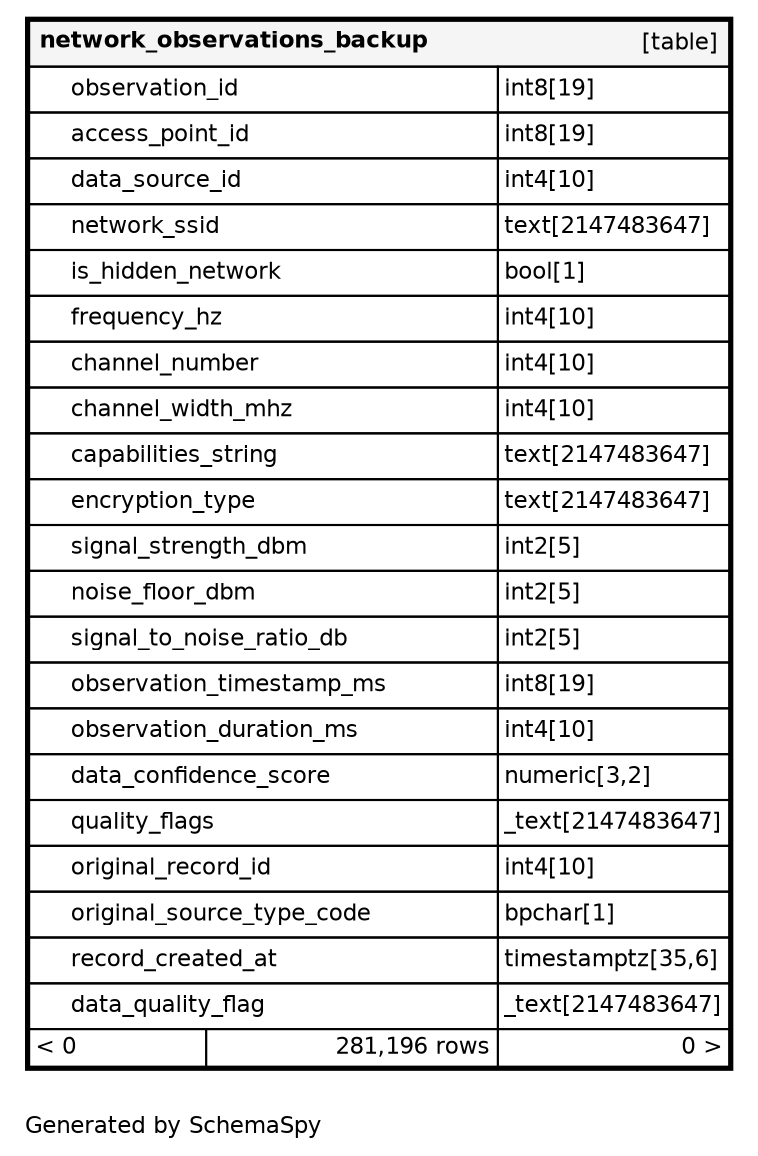 digraph "oneDegreeRelationshipsDiagram" {
  graph [    rankdir="RL"    bgcolor="#ffffff"    label="\nGenerated by SchemaSpy"    labeljust="l"    nodesep="0.18"    ranksep="0.46"    fontname="Helvetica"    fontsize="11"    ration="compress"  ];  node [    fontname="Helvetica"    fontsize="11"    shape="plaintext"  ];  edge [    arrowsize="0.8"  ];
  "network_observations_backup" [
   label=<
    <TABLE BORDER="2" CELLBORDER="1" CELLSPACING="0" BGCOLOR="#ffffff">
      <TR><TD COLSPAN="4"  BGCOLOR="#f5f5f5"><TABLE BORDER="0" CELLSPACING="0"><TR><TD ALIGN="LEFT" FIXEDSIZE="TRUE" WIDTH="204" HEIGHT="16"><B>network_observations_backup</B></TD><TD ALIGN="RIGHT">[table]</TD></TR></TABLE></TD></TR>
      <TR><TD PORT="observation_id" COLSPAN="2" ALIGN="LEFT"><TABLE BORDER="0" CELLSPACING="0" ALIGN="LEFT"><TR ALIGN="LEFT"><TD ALIGN="LEFT" FIXEDSIZE="TRUE" WIDTH="15" HEIGHT="16"></TD><TD ALIGN="LEFT" FIXEDSIZE="TRUE" WIDTH="204" HEIGHT="16">observation_id</TD></TR></TABLE></TD><TD PORT="observation_id.type" ALIGN="LEFT">int8[19]</TD></TR>
      <TR><TD PORT="access_point_id" COLSPAN="2" ALIGN="LEFT"><TABLE BORDER="0" CELLSPACING="0" ALIGN="LEFT"><TR ALIGN="LEFT"><TD ALIGN="LEFT" FIXEDSIZE="TRUE" WIDTH="15" HEIGHT="16"></TD><TD ALIGN="LEFT" FIXEDSIZE="TRUE" WIDTH="204" HEIGHT="16">access_point_id</TD></TR></TABLE></TD><TD PORT="access_point_id.type" ALIGN="LEFT">int8[19]</TD></TR>
      <TR><TD PORT="data_source_id" COLSPAN="2" ALIGN="LEFT"><TABLE BORDER="0" CELLSPACING="0" ALIGN="LEFT"><TR ALIGN="LEFT"><TD ALIGN="LEFT" FIXEDSIZE="TRUE" WIDTH="15" HEIGHT="16"></TD><TD ALIGN="LEFT" FIXEDSIZE="TRUE" WIDTH="204" HEIGHT="16">data_source_id</TD></TR></TABLE></TD><TD PORT="data_source_id.type" ALIGN="LEFT">int4[10]</TD></TR>
      <TR><TD PORT="network_ssid" COLSPAN="2" ALIGN="LEFT"><TABLE BORDER="0" CELLSPACING="0" ALIGN="LEFT"><TR ALIGN="LEFT"><TD ALIGN="LEFT" FIXEDSIZE="TRUE" WIDTH="15" HEIGHT="16"></TD><TD ALIGN="LEFT" FIXEDSIZE="TRUE" WIDTH="204" HEIGHT="16">network_ssid</TD></TR></TABLE></TD><TD PORT="network_ssid.type" ALIGN="LEFT">text[2147483647]</TD></TR>
      <TR><TD PORT="is_hidden_network" COLSPAN="2" ALIGN="LEFT"><TABLE BORDER="0" CELLSPACING="0" ALIGN="LEFT"><TR ALIGN="LEFT"><TD ALIGN="LEFT" FIXEDSIZE="TRUE" WIDTH="15" HEIGHT="16"></TD><TD ALIGN="LEFT" FIXEDSIZE="TRUE" WIDTH="204" HEIGHT="16">is_hidden_network</TD></TR></TABLE></TD><TD PORT="is_hidden_network.type" ALIGN="LEFT">bool[1]</TD></TR>
      <TR><TD PORT="frequency_hz" COLSPAN="2" ALIGN="LEFT"><TABLE BORDER="0" CELLSPACING="0" ALIGN="LEFT"><TR ALIGN="LEFT"><TD ALIGN="LEFT" FIXEDSIZE="TRUE" WIDTH="15" HEIGHT="16"></TD><TD ALIGN="LEFT" FIXEDSIZE="TRUE" WIDTH="204" HEIGHT="16">frequency_hz</TD></TR></TABLE></TD><TD PORT="frequency_hz.type" ALIGN="LEFT">int4[10]</TD></TR>
      <TR><TD PORT="channel_number" COLSPAN="2" ALIGN="LEFT"><TABLE BORDER="0" CELLSPACING="0" ALIGN="LEFT"><TR ALIGN="LEFT"><TD ALIGN="LEFT" FIXEDSIZE="TRUE" WIDTH="15" HEIGHT="16"></TD><TD ALIGN="LEFT" FIXEDSIZE="TRUE" WIDTH="204" HEIGHT="16">channel_number</TD></TR></TABLE></TD><TD PORT="channel_number.type" ALIGN="LEFT">int4[10]</TD></TR>
      <TR><TD PORT="channel_width_mhz" COLSPAN="2" ALIGN="LEFT"><TABLE BORDER="0" CELLSPACING="0" ALIGN="LEFT"><TR ALIGN="LEFT"><TD ALIGN="LEFT" FIXEDSIZE="TRUE" WIDTH="15" HEIGHT="16"></TD><TD ALIGN="LEFT" FIXEDSIZE="TRUE" WIDTH="204" HEIGHT="16">channel_width_mhz</TD></TR></TABLE></TD><TD PORT="channel_width_mhz.type" ALIGN="LEFT">int4[10]</TD></TR>
      <TR><TD PORT="capabilities_string" COLSPAN="2" ALIGN="LEFT"><TABLE BORDER="0" CELLSPACING="0" ALIGN="LEFT"><TR ALIGN="LEFT"><TD ALIGN="LEFT" FIXEDSIZE="TRUE" WIDTH="15" HEIGHT="16"></TD><TD ALIGN="LEFT" FIXEDSIZE="TRUE" WIDTH="204" HEIGHT="16">capabilities_string</TD></TR></TABLE></TD><TD PORT="capabilities_string.type" ALIGN="LEFT">text[2147483647]</TD></TR>
      <TR><TD PORT="encryption_type" COLSPAN="2" ALIGN="LEFT"><TABLE BORDER="0" CELLSPACING="0" ALIGN="LEFT"><TR ALIGN="LEFT"><TD ALIGN="LEFT" FIXEDSIZE="TRUE" WIDTH="15" HEIGHT="16"></TD><TD ALIGN="LEFT" FIXEDSIZE="TRUE" WIDTH="204" HEIGHT="16">encryption_type</TD></TR></TABLE></TD><TD PORT="encryption_type.type" ALIGN="LEFT">text[2147483647]</TD></TR>
      <TR><TD PORT="signal_strength_dbm" COLSPAN="2" ALIGN="LEFT"><TABLE BORDER="0" CELLSPACING="0" ALIGN="LEFT"><TR ALIGN="LEFT"><TD ALIGN="LEFT" FIXEDSIZE="TRUE" WIDTH="15" HEIGHT="16"></TD><TD ALIGN="LEFT" FIXEDSIZE="TRUE" WIDTH="204" HEIGHT="16">signal_strength_dbm</TD></TR></TABLE></TD><TD PORT="signal_strength_dbm.type" ALIGN="LEFT">int2[5]</TD></TR>
      <TR><TD PORT="noise_floor_dbm" COLSPAN="2" ALIGN="LEFT"><TABLE BORDER="0" CELLSPACING="0" ALIGN="LEFT"><TR ALIGN="LEFT"><TD ALIGN="LEFT" FIXEDSIZE="TRUE" WIDTH="15" HEIGHT="16"></TD><TD ALIGN="LEFT" FIXEDSIZE="TRUE" WIDTH="204" HEIGHT="16">noise_floor_dbm</TD></TR></TABLE></TD><TD PORT="noise_floor_dbm.type" ALIGN="LEFT">int2[5]</TD></TR>
      <TR><TD PORT="signal_to_noise_ratio_db" COLSPAN="2" ALIGN="LEFT"><TABLE BORDER="0" CELLSPACING="0" ALIGN="LEFT"><TR ALIGN="LEFT"><TD ALIGN="LEFT" FIXEDSIZE="TRUE" WIDTH="15" HEIGHT="16"></TD><TD ALIGN="LEFT" FIXEDSIZE="TRUE" WIDTH="204" HEIGHT="16">signal_to_noise_ratio_db</TD></TR></TABLE></TD><TD PORT="signal_to_noise_ratio_db.type" ALIGN="LEFT">int2[5]</TD></TR>
      <TR><TD PORT="observation_timestamp_ms" COLSPAN="2" ALIGN="LEFT"><TABLE BORDER="0" CELLSPACING="0" ALIGN="LEFT"><TR ALIGN="LEFT"><TD ALIGN="LEFT" FIXEDSIZE="TRUE" WIDTH="15" HEIGHT="16"></TD><TD ALIGN="LEFT" FIXEDSIZE="TRUE" WIDTH="204" HEIGHT="16">observation_timestamp_ms</TD></TR></TABLE></TD><TD PORT="observation_timestamp_ms.type" ALIGN="LEFT">int8[19]</TD></TR>
      <TR><TD PORT="observation_duration_ms" COLSPAN="2" ALIGN="LEFT"><TABLE BORDER="0" CELLSPACING="0" ALIGN="LEFT"><TR ALIGN="LEFT"><TD ALIGN="LEFT" FIXEDSIZE="TRUE" WIDTH="15" HEIGHT="16"></TD><TD ALIGN="LEFT" FIXEDSIZE="TRUE" WIDTH="204" HEIGHT="16">observation_duration_ms</TD></TR></TABLE></TD><TD PORT="observation_duration_ms.type" ALIGN="LEFT">int4[10]</TD></TR>
      <TR><TD PORT="data_confidence_score" COLSPAN="2" ALIGN="LEFT"><TABLE BORDER="0" CELLSPACING="0" ALIGN="LEFT"><TR ALIGN="LEFT"><TD ALIGN="LEFT" FIXEDSIZE="TRUE" WIDTH="15" HEIGHT="16"></TD><TD ALIGN="LEFT" FIXEDSIZE="TRUE" WIDTH="204" HEIGHT="16">data_confidence_score</TD></TR></TABLE></TD><TD PORT="data_confidence_score.type" ALIGN="LEFT">numeric[3,2]</TD></TR>
      <TR><TD PORT="quality_flags" COLSPAN="2" ALIGN="LEFT"><TABLE BORDER="0" CELLSPACING="0" ALIGN="LEFT"><TR ALIGN="LEFT"><TD ALIGN="LEFT" FIXEDSIZE="TRUE" WIDTH="15" HEIGHT="16"></TD><TD ALIGN="LEFT" FIXEDSIZE="TRUE" WIDTH="204" HEIGHT="16">quality_flags</TD></TR></TABLE></TD><TD PORT="quality_flags.type" ALIGN="LEFT">_text[2147483647]</TD></TR>
      <TR><TD PORT="original_record_id" COLSPAN="2" ALIGN="LEFT"><TABLE BORDER="0" CELLSPACING="0" ALIGN="LEFT"><TR ALIGN="LEFT"><TD ALIGN="LEFT" FIXEDSIZE="TRUE" WIDTH="15" HEIGHT="16"></TD><TD ALIGN="LEFT" FIXEDSIZE="TRUE" WIDTH="204" HEIGHT="16">original_record_id</TD></TR></TABLE></TD><TD PORT="original_record_id.type" ALIGN="LEFT">int4[10]</TD></TR>
      <TR><TD PORT="original_source_type_code" COLSPAN="2" ALIGN="LEFT"><TABLE BORDER="0" CELLSPACING="0" ALIGN="LEFT"><TR ALIGN="LEFT"><TD ALIGN="LEFT" FIXEDSIZE="TRUE" WIDTH="15" HEIGHT="16"></TD><TD ALIGN="LEFT" FIXEDSIZE="TRUE" WIDTH="204" HEIGHT="16">original_source_type_code</TD></TR></TABLE></TD><TD PORT="original_source_type_code.type" ALIGN="LEFT">bpchar[1]</TD></TR>
      <TR><TD PORT="record_created_at" COLSPAN="2" ALIGN="LEFT"><TABLE BORDER="0" CELLSPACING="0" ALIGN="LEFT"><TR ALIGN="LEFT"><TD ALIGN="LEFT" FIXEDSIZE="TRUE" WIDTH="15" HEIGHT="16"></TD><TD ALIGN="LEFT" FIXEDSIZE="TRUE" WIDTH="204" HEIGHT="16">record_created_at</TD></TR></TABLE></TD><TD PORT="record_created_at.type" ALIGN="LEFT">timestamptz[35,6]</TD></TR>
      <TR><TD PORT="data_quality_flag" COLSPAN="2" ALIGN="LEFT"><TABLE BORDER="0" CELLSPACING="0" ALIGN="LEFT"><TR ALIGN="LEFT"><TD ALIGN="LEFT" FIXEDSIZE="TRUE" WIDTH="15" HEIGHT="16"></TD><TD ALIGN="LEFT" FIXEDSIZE="TRUE" WIDTH="204" HEIGHT="16">data_quality_flag</TD></TR></TABLE></TD><TD PORT="data_quality_flag.type" ALIGN="LEFT">_text[2147483647]</TD></TR>
      <TR><TD ALIGN="LEFT" BGCOLOR="#ffffff">&lt; 0</TD><TD ALIGN="RIGHT" BGCOLOR="#ffffff">281,196 rows</TD><TD ALIGN="RIGHT" BGCOLOR="#ffffff">0 &gt;</TD></TR>
    </TABLE>>
    URL="network_observations_backup.html"
    target="_top"
    tooltip="network_observations_backup"
  ];
}

